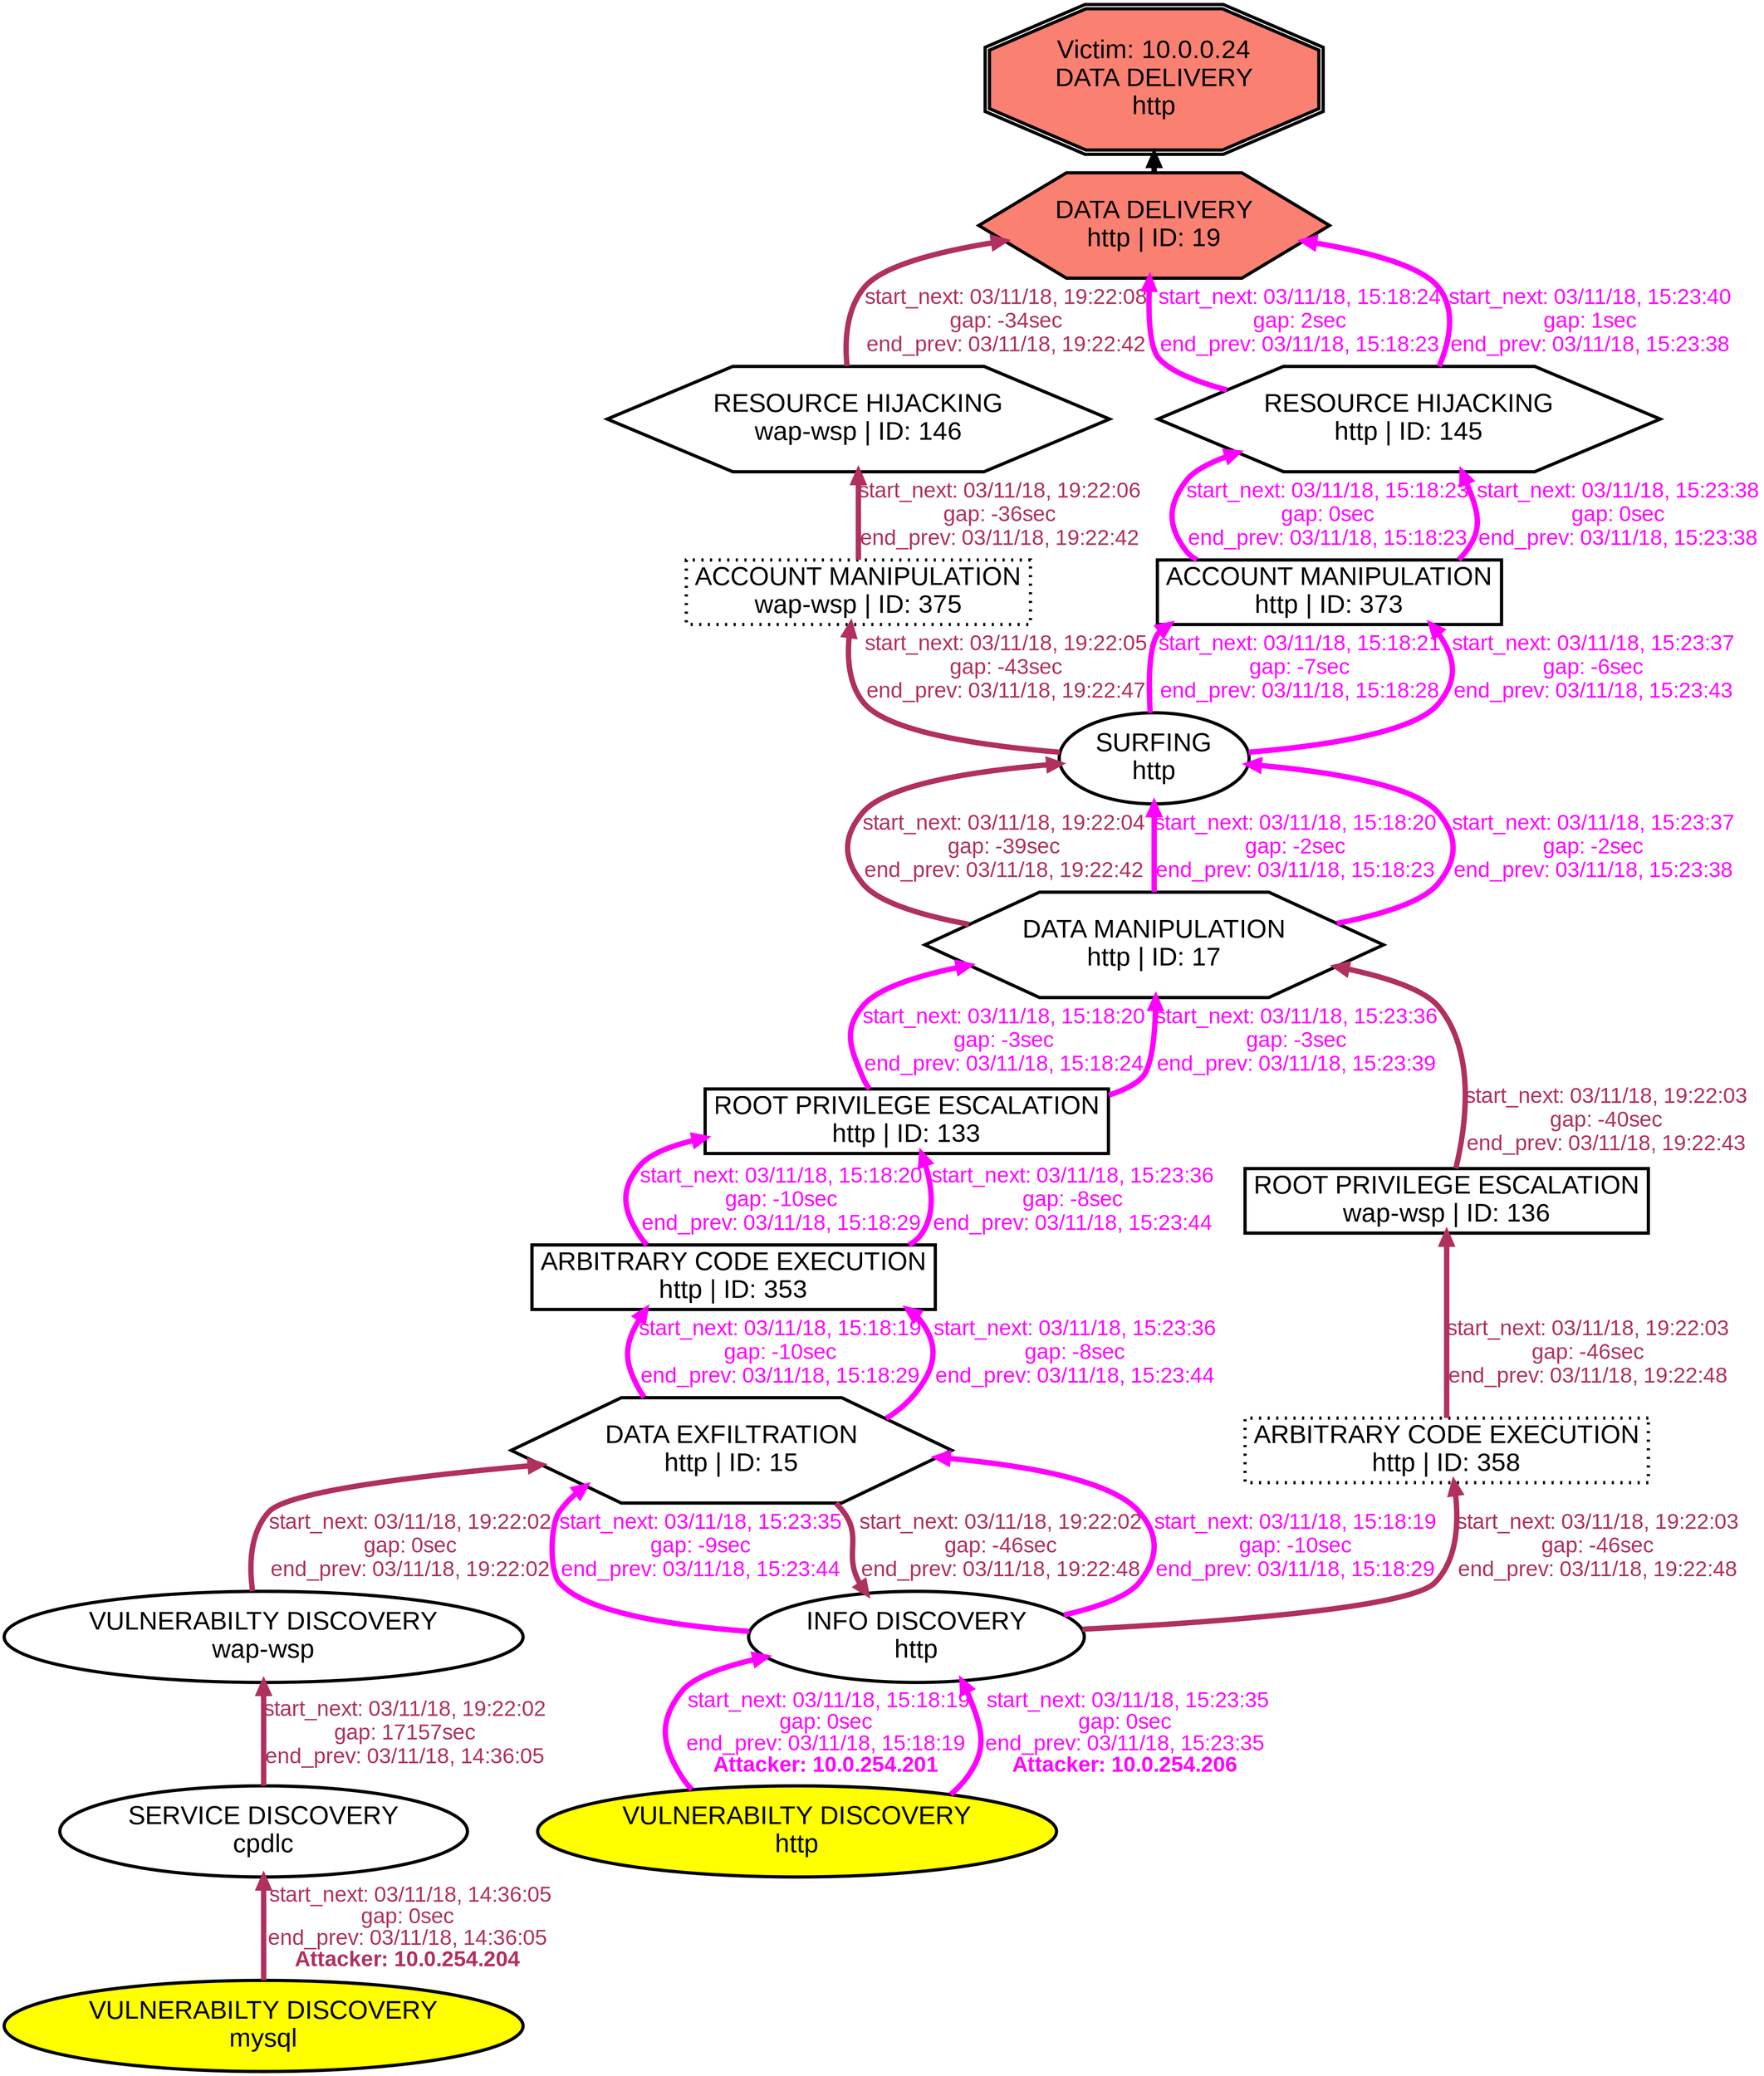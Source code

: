 digraph DATADELIVERYhttp {
rankdir="BT"; 
 graph [ nodesep="0.1", ranksep="0.02"] 
 node [ fontname=Arial, fontsize=24,penwidth=3]; 
 edge [ fontname=Arial, fontsize=20,penwidth=5 ];
"Victim: 10.0.0.24
DATA DELIVERY
http" [shape=doubleoctagon, style=filled, fillcolor=salmon];
{ rank = max; "Victim: 10.0.0.24
DATA DELIVERY
http"}
"DATA DELIVERY
http | ID: 19" -> "Victim: 10.0.0.24
DATA DELIVERY
http"
"DATA DELIVERY
http | ID: 19" [style=filled, fillcolor= salmon]
{ rank=same; "DATA DELIVERY
http | ID: 19"}
"VULNERABILTY DISCOVERY
mysql" [style=filled, fillcolor= yellow]
"VULNERABILTY DISCOVERY
mysql" -> "SERVICE DISCOVERY
cpdlc" [ color=maroon] [label=<<font color="maroon"> start_next: 03/11/18, 14:36:05<br/>gap: 0sec<br/>end_prev: 03/11/18, 14:36:05</font><br/><font color="maroon"><b>Attacker: 10.0.254.204</b></font>>]
"SERVICE DISCOVERY
cpdlc" -> "VULNERABILTY DISCOVERY
wap-wsp" [ label="start_next: 03/11/18, 19:22:02
gap: 17157sec
end_prev: 03/11/18, 14:36:05"][ fontcolor="maroon" color=maroon]
"VULNERABILTY DISCOVERY
wap-wsp" -> "DATA EXFILTRATION
http | ID: 15" [ label="start_next: 03/11/18, 19:22:02
gap: 0sec
end_prev: 03/11/18, 19:22:02"][ fontcolor="maroon" color=maroon]
"DATA EXFILTRATION
http | ID: 15" -> "INFO DISCOVERY
http" [ label="start_next: 03/11/18, 19:22:02
gap: -46sec
end_prev: 03/11/18, 19:22:48"][ fontcolor="maroon" color=maroon]
"INFO DISCOVERY
http" -> "ARBITRARY CODE EXECUTION
http | ID: 358" [ label="start_next: 03/11/18, 19:22:03
gap: -46sec
end_prev: 03/11/18, 19:22:48"][ fontcolor="maroon" color=maroon]
"ARBITRARY CODE EXECUTION
http | ID: 358" -> "ROOT PRIVILEGE ESCALATION
wap-wsp | ID: 136" [ label="start_next: 03/11/18, 19:22:03
gap: -46sec
end_prev: 03/11/18, 19:22:48"][ fontcolor="maroon" color=maroon]
"ROOT PRIVILEGE ESCALATION
wap-wsp | ID: 136" -> "DATA MANIPULATION
http | ID: 17" [ label="start_next: 03/11/18, 19:22:03
gap: -40sec
end_prev: 03/11/18, 19:22:43"][ fontcolor="maroon" color=maroon]
"DATA MANIPULATION
http | ID: 17" -> "SURFING
http" [ label="start_next: 03/11/18, 19:22:04
gap: -39sec
end_prev: 03/11/18, 19:22:42"][ fontcolor="maroon" color=maroon]
"SURFING
http" -> "ACCOUNT MANIPULATION
wap-wsp | ID: 375" [ label="start_next: 03/11/18, 19:22:05
gap: -43sec
end_prev: 03/11/18, 19:22:47"][ fontcolor="maroon" color=maroon]
"ACCOUNT MANIPULATION
wap-wsp | ID: 375" -> "RESOURCE HIJACKING
wap-wsp | ID: 146" [ label="start_next: 03/11/18, 19:22:06
gap: -36sec
end_prev: 03/11/18, 19:22:42"][ fontcolor="maroon" color=maroon]
"RESOURCE HIJACKING
wap-wsp | ID: 146" -> "DATA DELIVERY
http | ID: 19" [ label="start_next: 03/11/18, 19:22:08
gap: -34sec
end_prev: 03/11/18, 19:22:42"][ fontcolor="maroon" color=maroon]
"VULNERABILTY DISCOVERY
http" [style=filled, fillcolor= yellow]
"VULNERABILTY DISCOVERY
http" -> "INFO DISCOVERY
http" [ color=magenta] [label=<<font color="magenta"> start_next: 03/11/18, 15:18:19<br/>gap: 0sec<br/>end_prev: 03/11/18, 15:18:19</font><br/><font color="magenta"><b>Attacker: 10.0.254.201</b></font>>]
"INFO DISCOVERY
http" -> "DATA EXFILTRATION
http | ID: 15" [ label="start_next: 03/11/18, 15:18:19
gap: -10sec
end_prev: 03/11/18, 15:18:29"][ fontcolor="magenta" color=magenta]
"DATA EXFILTRATION
http | ID: 15" -> "ARBITRARY CODE EXECUTION
http | ID: 353" [ label="start_next: 03/11/18, 15:18:19
gap: -10sec
end_prev: 03/11/18, 15:18:29"][ fontcolor="magenta" color=magenta]
"ARBITRARY CODE EXECUTION
http | ID: 353" -> "ROOT PRIVILEGE ESCALATION
http | ID: 133" [ label="start_next: 03/11/18, 15:18:20
gap: -10sec
end_prev: 03/11/18, 15:18:29"][ fontcolor="magenta" color=magenta]
"ROOT PRIVILEGE ESCALATION
http | ID: 133" -> "DATA MANIPULATION
http | ID: 17" [ label="start_next: 03/11/18, 15:18:20
gap: -3sec
end_prev: 03/11/18, 15:18:24"][ fontcolor="magenta" color=magenta]
"DATA MANIPULATION
http | ID: 17" -> "SURFING
http" [ label="start_next: 03/11/18, 15:18:20
gap: -2sec
end_prev: 03/11/18, 15:18:23"][ fontcolor="magenta" color=magenta]
"SURFING
http" -> "ACCOUNT MANIPULATION
http | ID: 373" [ label="start_next: 03/11/18, 15:18:21
gap: -7sec
end_prev: 03/11/18, 15:18:28"][ fontcolor="magenta" color=magenta]
"ACCOUNT MANIPULATION
http | ID: 373" -> "RESOURCE HIJACKING
http | ID: 145" [ label="start_next: 03/11/18, 15:18:23
gap: 0sec
end_prev: 03/11/18, 15:18:23"][ fontcolor="magenta" color=magenta]
"RESOURCE HIJACKING
http | ID: 145" -> "DATA DELIVERY
http | ID: 19" [ label="start_next: 03/11/18, 15:18:24
gap: 2sec
end_prev: 03/11/18, 15:18:23"][ fontcolor="magenta" color=magenta]
"VULNERABILTY DISCOVERY
http" [style=filled, fillcolor= yellow]
"VULNERABILTY DISCOVERY
http" -> "INFO DISCOVERY
http" [ color=magenta] [label=<<font color="magenta"> start_next: 03/11/18, 15:23:35<br/>gap: 0sec<br/>end_prev: 03/11/18, 15:23:35</font><br/><font color="magenta"><b>Attacker: 10.0.254.206</b></font>>]
"INFO DISCOVERY
http" -> "DATA EXFILTRATION
http | ID: 15" [ label="start_next: 03/11/18, 15:23:35
gap: -9sec
end_prev: 03/11/18, 15:23:44"][ fontcolor="magenta" color=magenta]
"DATA EXFILTRATION
http | ID: 15" -> "ARBITRARY CODE EXECUTION
http | ID: 353" [ label="start_next: 03/11/18, 15:23:36
gap: -8sec
end_prev: 03/11/18, 15:23:44"][ fontcolor="magenta" color=magenta]
"ARBITRARY CODE EXECUTION
http | ID: 353" -> "ROOT PRIVILEGE ESCALATION
http | ID: 133" [ label="start_next: 03/11/18, 15:23:36
gap: -8sec
end_prev: 03/11/18, 15:23:44"][ fontcolor="magenta" color=magenta]
"ROOT PRIVILEGE ESCALATION
http | ID: 133" -> "DATA MANIPULATION
http | ID: 17" [ label="start_next: 03/11/18, 15:23:36
gap: -3sec
end_prev: 03/11/18, 15:23:39"][ fontcolor="magenta" color=magenta]
"DATA MANIPULATION
http | ID: 17" -> "SURFING
http" [ label="start_next: 03/11/18, 15:23:37
gap: -2sec
end_prev: 03/11/18, 15:23:38"][ fontcolor="magenta" color=magenta]
"SURFING
http" -> "ACCOUNT MANIPULATION
http | ID: 373" [ label="start_next: 03/11/18, 15:23:37
gap: -6sec
end_prev: 03/11/18, 15:23:43"][ fontcolor="magenta" color=magenta]
"ACCOUNT MANIPULATION
http | ID: 373" -> "RESOURCE HIJACKING
http | ID: 145" [ label="start_next: 03/11/18, 15:23:38
gap: 0sec
end_prev: 03/11/18, 15:23:38"][ fontcolor="magenta" color=magenta]
"RESOURCE HIJACKING
http | ID: 145" -> "DATA DELIVERY
http | ID: 19" [ label="start_next: 03/11/18, 15:23:40
gap: 1sec
end_prev: 03/11/18, 15:23:38"][ fontcolor="magenta" color=magenta]
"VULNERABILTY DISCOVERY
mysql" [shape=oval]
"VULNERABILTY DISCOVERY
mysql" [tooltip="ET SCAN Suspicious inbound to PostgreSQL port 5432
ET SCAN Suspicious inbound to mySQL port 3306
ET SCAN Suspicious inbound to MSSQL port 1433
ET SCAN Suspicious inbound to Oracle SQL port 1521"]
"SERVICE DISCOVERY
cpdlc" [shape=oval]
"SERVICE DISCOVERY
cpdlc" [tooltip="ET SCAN Potential VNC Scan 5900-5920
ET SCAN Potential VNC Scan 5800-5820"]
"VULNERABILTY DISCOVERY
wap-wsp" [shape=oval]
"VULNERABILTY DISCOVERY
wap-wsp" [tooltip="ET SCAN Nikto Web App Scan in Progress"]
"DATA EXFILTRATION
http | ID: 15" [shape=hexagon]
"DATA EXFILTRATION
http | ID: 15" [tooltip="GPL WEB_SERVER Tomcat server snoop access
GPL EXPLOIT ISAPI .ida access
GPL EXPLOIT /msadc/samples/ access
ET WEB_SERVER ColdFusion componentutils access
ET WEB_SERVER /system32/ in Uri - Possible Protected Directory Access Attempt
ET WEB_SPECIFIC_APPS PHP-CGI query string parameter vulnerability
ET WEB_SERVER Possible XXE SYSTEM ENTITY in POST BODY.
ET WEB_SERVER /etc/shadow Detected in URI
GPL EXPLOIT ISAPI .idq access"]
"INFO DISCOVERY
http" [shape=oval]
"INFO DISCOVERY
http" [tooltip="GPL WEB_SERVER viewcode access
GPL WEB_SERVER .htaccess access
GPL WEB_SERVER writeto.cnf access
GPL WEB_SERVER iisadmin access
ET WEB_SERVER PHP Easteregg Information-Disclosure (funny-logo)
ET WEB_SPECIFIC_APPS Request to Wordpress W3TC Plug-in dbcache Directory
GPL WEB_SERVER services.cnf access
ET WEB_SERVER PHP Easteregg Information-Disclosure (zend-logo)
GPL EXPLOIT unicode directory traversal attempt
ET WEB_SERVER PHP Easteregg Information-Disclosure (php-logo)
GPL WEB_SERVER service.cnf access
GPL EXPLOIT iisadmpwd attempt
ET WEB_SERVER PHP SESSION SuperGlobal in URI
GPL WEB_SERVER /~root access
GPL WEB_SERVER authors.pwd access
ET WEB_SERVER PHP ENV SuperGlobal in URI
GPL EXPLOIT .cnf access
ET POLICY Proxy TRACE Request - inbound
GPL WEB_SERVER .htpasswd access
GPL WEB_SERVER global.asa access
ET WEB_SERVER PHP SERVER SuperGlobal in URI
GPL EXPLOIT fpcount access
GPL WEB_SERVER globals.pl access
GPL WEB_SERVER service.pwd
GPL EXPLOIT ISAPI .idq attempt
ET WEB_SERVER PHP Easteregg Information-Disclosure (phpinfo)
GPL WEB_SERVER printenv access
GPL WEB_SERVER author.exe access
GPL EXPLOIT iissamples access
GPL EXPLOIT .htr access
ET WEB_SERVER PHP REQUEST SuperGlobal in URI"]
"ARBITRARY CODE EXECUTION
http | ID: 358" [style="dotted", shape=box]
"ARBITRARY CODE EXECUTION
http | ID: 358" [tooltip="ET CURRENT_EVENTS QNAP Shellshock CVE-2014-6271
ET WEB_SPECIFIC_APPS DesktopOnNet don3_requiem.php app_path Parameter Remote File Inclusion
ET WEB_SPECIFIC_APPS Horde type Parameter Local File Inclusion Attempt
ET WEB_SPECIFIC_APPS Golem Gaming Portal root_path Parameter Remote File inclusion Attempt
ET WEB_SERVER Possible CVE-2014-6271 Attempt in Headers
ET WEB_SPECIFIC_APPS BASE base_stat_common.php remote file include
ET WEB_SPECIFIC_APPS KR-Web krgourl.php DOCUMENT_ROOT Parameter Remote File Inclusion Attempt
ET WEB_SPECIFIC_APPS Joomla swMenuPro ImageManager.php Remote File Inclusion Attempt
ET WEB_SPECIFIC_APPS FormMailer formmailer.admin.inc.php BASE_DIR Parameter Remote File Inclusion Attempt
ET WEB_SPECIFIC_APPS AjaxPortal di.php pathtoserverdata Parameter Remote File Inclusion Attempt
ET WEB_SERVER cmd.exe In URI - Possible Command Execution Attempt
ET WEB_SPECIFIC_APPS KingCMS menu.php CONFIG Parameter Remote File Inclusion
ETPRO WEB_SPECIFIC_APPS PHPMoAdmin RCE Attempt
ET WEB_SERVER Exploit Suspected PHP Injection Attack (cmd=)
ET WEB_SPECIFIC_APPS Achievo debugger.php config_atkroot parameter Remote File Inclusion Attempt
ET WEB_SERVER Possible CVE-2014-6271 Attempt
ET WEB_SPECIFIC_APPS Joomla Dada Mail Manager Component config.dadamail.php GLOBALS Parameter Remote File Inclusion
ET WEB_SPECIFIC_APPS WEB-PHP RCE PHPBB 2004-1315
ET WEB_SPECIFIC_APPS DesktopOnNet frontpage.php app_path Parameter Remote File Inclusion
ET WEB_SPECIFIC_APPS Joomla AjaxChat Component ajcuser.php GLOBALS Parameter Remote File Inclusion Attempt"]
"ROOT PRIVILEGE ESCALATION
wap-wsp | ID: 136" [shape=box]
"ROOT PRIVILEGE ESCALATION
wap-wsp | ID: 136" [tooltip="ET WEB_SERVER ColdFusion administrator access
ETPRO WEB_SPECIFIC_APPS ipTIME firmware < 9.58 RCE
GPL EXPLOIT administrators.pwd access
GPL EXPLOIT CodeRed v2 root.exe access"]
"DATA MANIPULATION
http | ID: 17" [shape=hexagon]
"DATA MANIPULATION
http | ID: 17" [tooltip="ET WEB_SERVER Possible SQL Injection Attempt SELECT FROM
ET WEB_SERVER MYSQL SELECT CONCAT SQL Injection Attempt
ET WEB_SERVER Possible SQL Injection Attempt UNION SELECT"]
"SURFING
http" [shape=oval]
"SURFING
http" [tooltip="ET WEB_SERVER WEB-PHP phpinfo access"]
"ACCOUNT MANIPULATION
wap-wsp | ID: 375" [style="dotted", shape=box]
"ACCOUNT MANIPULATION
wap-wsp | ID: 375" [tooltip="GPL EXPLOIT /iisadmpwd/aexp2.htr access
ET WEB_SERVER SELECT USER SQL Injection Attempt in URI"]
"RESOURCE HIJACKING
wap-wsp | ID: 146" [shape=hexagon]
"RESOURCE HIJACKING
wap-wsp | ID: 146" [tooltip="GPL WEB_SERVER Oracle Java Process Manager access"]
"DATA DELIVERY
http | ID: 19" [shape=hexagon]
"DATA DELIVERY
http | ID: 19" [tooltip="ET WEB_SPECIFIC_APPS PHP-Paid4Mail RFI attempt 
ET WEB_SPECIFIC_APPS Possible eFront database.php Remote File Inclusion Attempt
ET WEB_SPECIFIC_APPS MAXcms fm_includes_special Parameter Remote File Inclusion Attempt
ET WEB_SPECIFIC_APPS PHP Aardvark Topsites PHP CONFIG PATH Remote File Include Attempt
ET WEB_SPECIFIC_APPS Possible Mambo/Joomla! com_koesubmit Component 'koesubmit.php' Remote File Inclusion Attempt
ET WEB_SPECIFIC_APPS SERWeb load_lang.php configdir Parameter Remote File Inclusion
ET WEB_SPECIFIC_APPS TECHNOTE shop_this_skin_path Parameter Remote File Inclusion
ET WEB_SPECIFIC_APPS p-Table for WordPress wptable-tinymce.php ABSPATH Parameter RFI Attempt
ET WEB_SPECIFIC_APPS ProjectButler RFI attempt 
ET WEB_SPECIFIC_APPS PHPOF DB_AdoDB.Class.PHP PHPOF_INCLUDE_PATH parameter Remote File Inclusion
ET WEB_SPECIFIC_APPS SAPID get_infochannel.inc.php Remote File inclusion Attempt
ET WEB_SPECIFIC_APPS Joomla Onguma Time Sheet Component onguma.class.php mosConfig_absolute_path Parameter Remote File Inclusion
ET WEB_SPECIFIC_APPS phptraverse mp3_id.php GLOBALS Parameter Remote File Inclusion Attempt
ET WEB_SPECIFIC_APPS Sisplet CMS komentar.php site_path Parameter Remote File Inclusion Attempt
ET WEB_SPECIFIC_APPS SERWeb main_prepend.php functionsdir Parameter Remote File Inclusion
ET WEB_SPECIFIC_APPS Mambo Component com_smf smf.php Remote File Inclusion Attempt
ET WEB_SPECIFIC_APPS OpenX phpAdsNew phpAds_geoPlugin Parameter Remote File Inclusion Attempt
ET WEB_SPECIFIC_APPS Enthusiast path parameter Remote File Inclusion
ET WEB_SPECIFIC_APPS ProdLer prodler.class.php sPath Parameter Remote File Inclusion Attempt
ET WEB_SPECIFIC_APPS PHP Classifieds class.phpmailer.php lang_path Parameter Remote File Inclusion Attempt
ET WEB_SPECIFIC_APPS Joomla Simple RSS Reader admin.rssreader.php mosConfig_live_site Parameter Remote File Inclusion
ET WEB_SPECIFIC_APPS Possible OpenSiteAdmin pageHeader.php Remote File Inclusion Attempt
ET WEB_SPECIFIC_APPS phpSkelSite theme parameter remote file inclusion
ET WEB_SPECIFIC_APPS PointComma pctemplate.php pcConfig Parameter Remote File Inclusion Attempt
ET WEB_SPECIFIC_APPS phPortal gunaysoft.php icerikyolu Parameter Remote File Inclusion
ET WEB_SPECIFIC_APPS OBOphiX fonctions_racine.php chemin_lib parameter Remote File Inclusion Attempt
ET WEB_SPECIFIC_APPS PHP phpMyAgenda rootagenda Remote File Include Attempt
ET WEB_SPECIFIC_APPS Ve-EDIT edit_htmlarea.php highlighter Parameter Remote File Inclusion
ET WEB_SPECIFIC_APPS MODx CMS snippet.reflect.php reflect_base Remote File Inclusion
ET WEB_SPECIFIC_APPS phPortal gunaysoft.php sayfaid Parameter Remote File Inclusion
ET WEB_SPECIFIC_APPS YapBB class_yapbbcooker.php cfgIncludeDirectory Parameter Remote File Inclusion"]
"VULNERABILTY DISCOVERY
http" [shape=oval]
"VULNERABILTY DISCOVERY
http" [tooltip="ET SCAN Nikto Web App Scan in Progress"]
"ARBITRARY CODE EXECUTION
http | ID: 353" [shape=box]
"ARBITRARY CODE EXECUTION
http | ID: 353" [tooltip="ET CURRENT_EVENTS QNAP Shellshock CVE-2014-6271
ET WEB_SPECIFIC_APPS DesktopOnNet don3_requiem.php app_path Parameter Remote File Inclusion
ET WEB_SPECIFIC_APPS Horde type Parameter Local File Inclusion Attempt
ET WEB_SPECIFIC_APPS KR-Web krgourl.php DOCUMENT_ROOT Parameter Remote File Inclusion Attempt
ET WEB_SERVER Possible CVE-2014-6271 Attempt in Headers
ET WEB_SPECIFIC_APPS BASE base_stat_common.php remote file include
ET WEB_SPECIFIC_APPS Golem Gaming Portal root_path Parameter Remote File inclusion Attempt
ET WEB_SPECIFIC_APPS Joomla swMenuPro ImageManager.php Remote File Inclusion Attempt
ET WEB_SPECIFIC_APPS FormMailer formmailer.admin.inc.php BASE_DIR Parameter Remote File Inclusion Attempt
ET WEB_SPECIFIC_APPS AjaxPortal di.php pathtoserverdata Parameter Remote File Inclusion Attempt
ET WEB_SERVER cmd.exe In URI - Possible Command Execution Attempt
ET WEB_SPECIFIC_APPS KingCMS menu.php CONFIG Parameter Remote File Inclusion
ETPRO WEB_SPECIFIC_APPS PHPMoAdmin RCE Attempt
ET WEB_SERVER Exploit Suspected PHP Injection Attack (cmd=)
ET WEB_SPECIFIC_APPS Achievo debugger.php config_atkroot parameter Remote File Inclusion Attempt
ET WEB_SERVER Possible CVE-2014-6271 Attempt
ET WEB_SPECIFIC_APPS Joomla Dada Mail Manager Component config.dadamail.php GLOBALS Parameter Remote File Inclusion
ET WEB_SPECIFIC_APPS WEB-PHP RCE PHPBB 2004-1315
ET WEB_SPECIFIC_APPS DesktopOnNet frontpage.php app_path Parameter Remote File Inclusion
ET WEB_SPECIFIC_APPS Joomla AjaxChat Component ajcuser.php GLOBALS Parameter Remote File Inclusion Attempt"]
"ROOT PRIVILEGE ESCALATION
http | ID: 133" [shape=box]
"ROOT PRIVILEGE ESCALATION
http | ID: 133" [tooltip="ET WEB_SERVER ColdFusion administrator access
ETPRO WEB_SPECIFIC_APPS ipTIME firmware < 9.58 RCE
GPL EXPLOIT administrators.pwd access
GPL EXPLOIT CodeRed v2 root.exe access"]
"ACCOUNT MANIPULATION
http | ID: 373" [shape=box]
"ACCOUNT MANIPULATION
http | ID: 373" [tooltip="GPL EXPLOIT /iisadmpwd/aexp2.htr access
ET WEB_SERVER SELECT USER SQL Injection Attempt in URI"]
"RESOURCE HIJACKING
http | ID: 145" [shape=hexagon]
"RESOURCE HIJACKING
http | ID: 145" [tooltip="GPL WEB_SERVER Oracle Java Process Manager access"]
}
